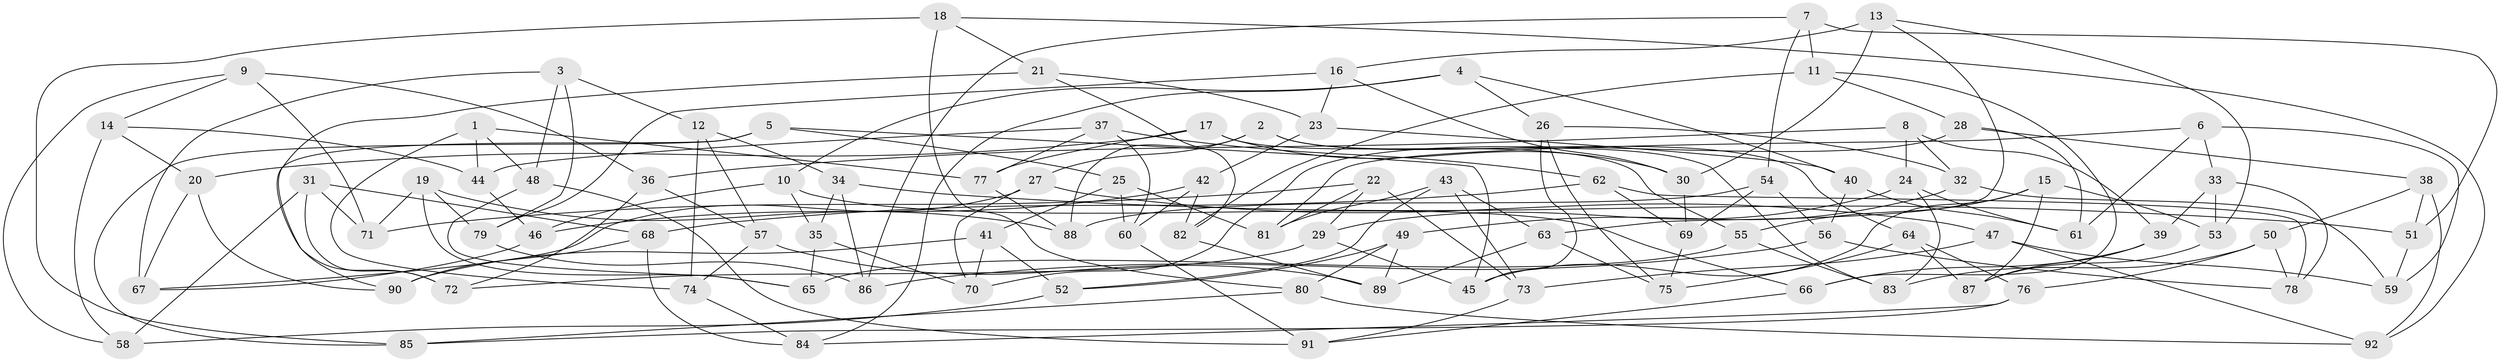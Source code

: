 // Generated by graph-tools (version 1.1) at 2025/03/03/09/25 03:03:01]
// undirected, 92 vertices, 184 edges
graph export_dot {
graph [start="1"]
  node [color=gray90,style=filled];
  1;
  2;
  3;
  4;
  5;
  6;
  7;
  8;
  9;
  10;
  11;
  12;
  13;
  14;
  15;
  16;
  17;
  18;
  19;
  20;
  21;
  22;
  23;
  24;
  25;
  26;
  27;
  28;
  29;
  30;
  31;
  32;
  33;
  34;
  35;
  36;
  37;
  38;
  39;
  40;
  41;
  42;
  43;
  44;
  45;
  46;
  47;
  48;
  49;
  50;
  51;
  52;
  53;
  54;
  55;
  56;
  57;
  58;
  59;
  60;
  61;
  62;
  63;
  64;
  65;
  66;
  67;
  68;
  69;
  70;
  71;
  72;
  73;
  74;
  75;
  76;
  77;
  78;
  79;
  80;
  81;
  82;
  83;
  84;
  85;
  86;
  87;
  88;
  89;
  90;
  91;
  92;
  1 -- 77;
  1 -- 44;
  1 -- 74;
  1 -- 48;
  2 -- 88;
  2 -- 64;
  2 -- 83;
  2 -- 27;
  3 -- 79;
  3 -- 12;
  3 -- 67;
  3 -- 48;
  4 -- 40;
  4 -- 26;
  4 -- 10;
  4 -- 84;
  5 -- 45;
  5 -- 85;
  5 -- 25;
  5 -- 90;
  6 -- 33;
  6 -- 59;
  6 -- 81;
  6 -- 61;
  7 -- 86;
  7 -- 11;
  7 -- 54;
  7 -- 51;
  8 -- 32;
  8 -- 39;
  8 -- 24;
  8 -- 36;
  9 -- 36;
  9 -- 71;
  9 -- 58;
  9 -- 14;
  10 -- 35;
  10 -- 66;
  10 -- 46;
  11 -- 28;
  11 -- 66;
  11 -- 82;
  12 -- 34;
  12 -- 57;
  12 -- 74;
  13 -- 30;
  13 -- 63;
  13 -- 16;
  13 -- 53;
  14 -- 20;
  14 -- 58;
  14 -- 44;
  15 -- 45;
  15 -- 55;
  15 -- 53;
  15 -- 87;
  16 -- 79;
  16 -- 23;
  16 -- 30;
  17 -- 30;
  17 -- 55;
  17 -- 77;
  17 -- 20;
  18 -- 21;
  18 -- 80;
  18 -- 85;
  18 -- 92;
  19 -- 79;
  19 -- 65;
  19 -- 71;
  19 -- 88;
  20 -- 90;
  20 -- 67;
  21 -- 72;
  21 -- 23;
  21 -- 82;
  22 -- 81;
  22 -- 73;
  22 -- 29;
  22 -- 71;
  23 -- 40;
  23 -- 42;
  24 -- 83;
  24 -- 61;
  24 -- 29;
  25 -- 60;
  25 -- 81;
  25 -- 41;
  26 -- 32;
  26 -- 75;
  26 -- 45;
  27 -- 67;
  27 -- 47;
  27 -- 70;
  28 -- 38;
  28 -- 70;
  28 -- 61;
  29 -- 72;
  29 -- 45;
  30 -- 69;
  31 -- 68;
  31 -- 72;
  31 -- 58;
  31 -- 71;
  32 -- 49;
  32 -- 59;
  33 -- 53;
  33 -- 39;
  33 -- 78;
  34 -- 35;
  34 -- 86;
  34 -- 51;
  35 -- 65;
  35 -- 70;
  36 -- 57;
  36 -- 72;
  37 -- 62;
  37 -- 44;
  37 -- 77;
  37 -- 60;
  38 -- 92;
  38 -- 50;
  38 -- 51;
  39 -- 66;
  39 -- 87;
  40 -- 56;
  40 -- 61;
  41 -- 90;
  41 -- 70;
  41 -- 52;
  42 -- 82;
  42 -- 46;
  42 -- 60;
  43 -- 73;
  43 -- 52;
  43 -- 63;
  43 -- 81;
  44 -- 46;
  46 -- 67;
  47 -- 73;
  47 -- 92;
  47 -- 59;
  48 -- 65;
  48 -- 91;
  49 -- 52;
  49 -- 89;
  49 -- 80;
  50 -- 78;
  50 -- 76;
  50 -- 83;
  51 -- 59;
  52 -- 58;
  53 -- 87;
  54 -- 56;
  54 -- 69;
  54 -- 88;
  55 -- 65;
  55 -- 83;
  56 -- 78;
  56 -- 86;
  57 -- 74;
  57 -- 89;
  60 -- 91;
  62 -- 68;
  62 -- 78;
  62 -- 69;
  63 -- 75;
  63 -- 89;
  64 -- 75;
  64 -- 87;
  64 -- 76;
  66 -- 91;
  68 -- 90;
  68 -- 84;
  69 -- 75;
  73 -- 91;
  74 -- 84;
  76 -- 84;
  76 -- 85;
  77 -- 88;
  79 -- 86;
  80 -- 85;
  80 -- 92;
  82 -- 89;
}

